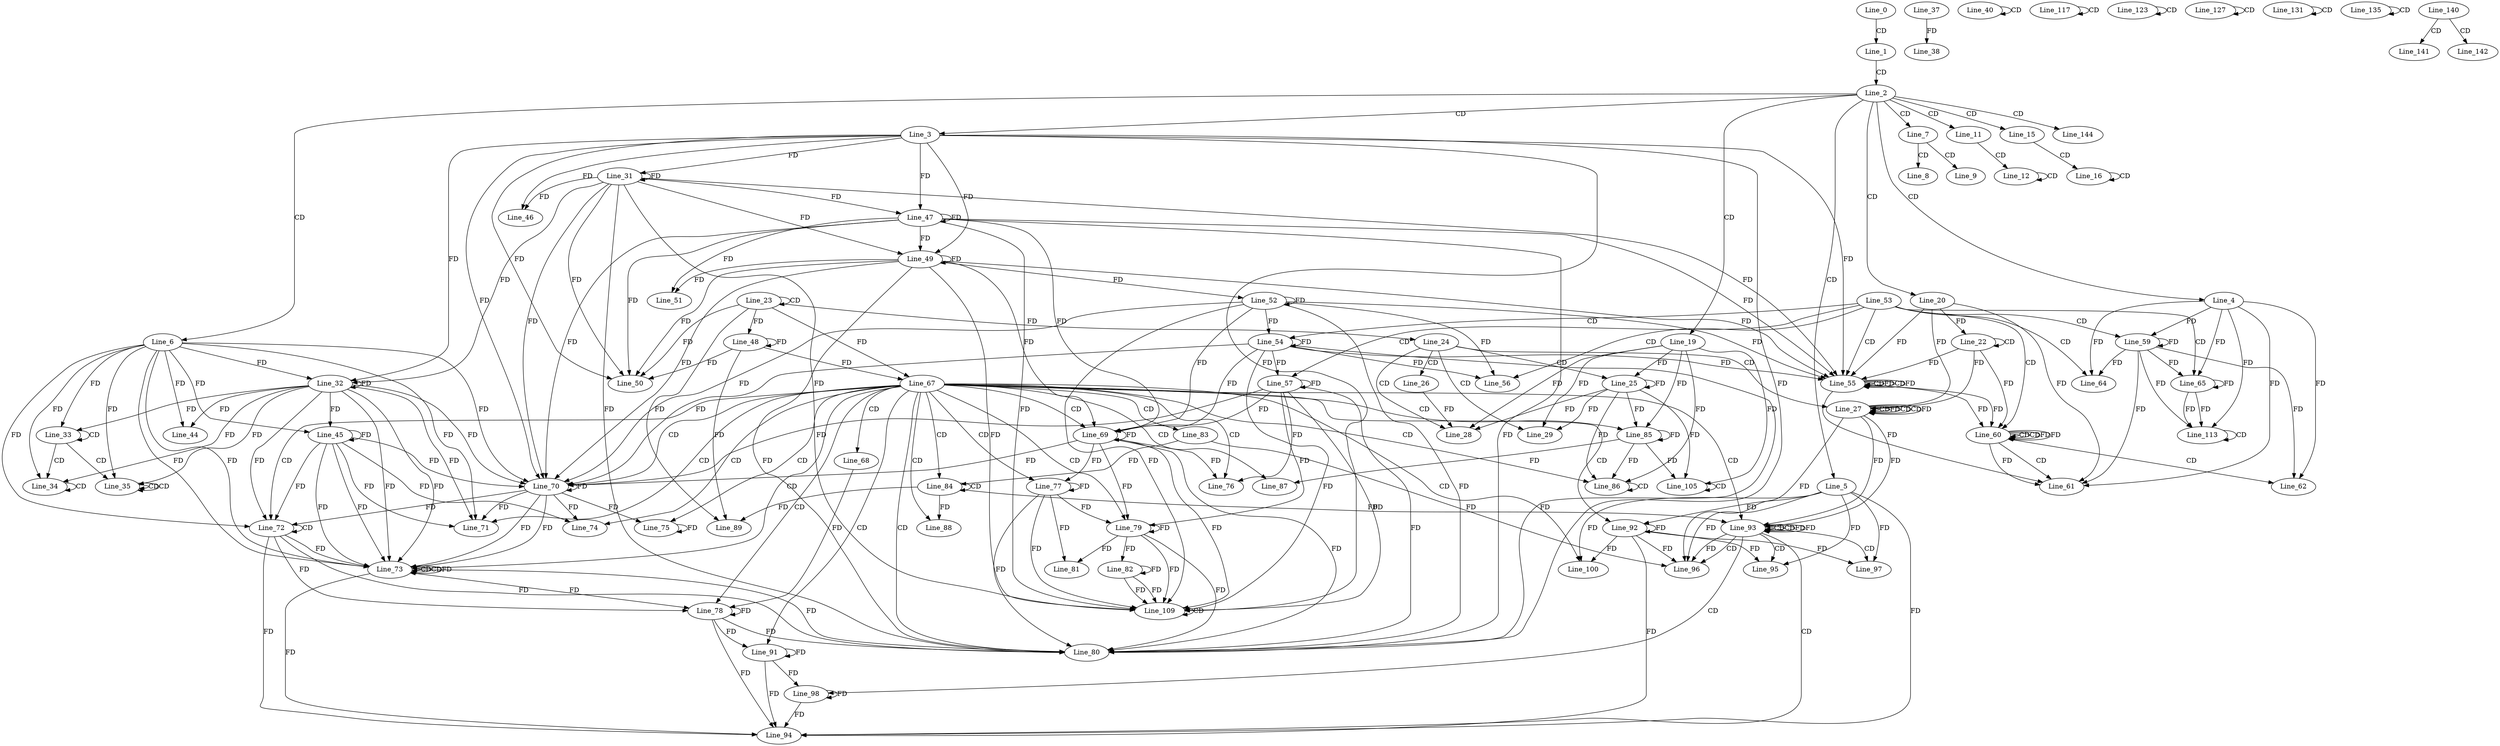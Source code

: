 digraph G {
  Line_0;
  Line_1;
  Line_2;
  Line_3;
  Line_4;
  Line_5;
  Line_6;
  Line_7;
  Line_8;
  Line_9;
  Line_11;
  Line_12;
  Line_12;
  Line_15;
  Line_16;
  Line_16;
  Line_19;
  Line_20;
  Line_22;
  Line_22;
  Line_23;
  Line_23;
  Line_24;
  Line_24;
  Line_25;
  Line_26;
  Line_27;
  Line_27;
  Line_27;
  Line_27;
  Line_27;
  Line_28;
  Line_29;
  Line_31;
  Line_31;
  Line_32;
  Line_32;
  Line_33;
  Line_33;
  Line_34;
  Line_34;
  Line_35;
  Line_35;
  Line_35;
  Line_37;
  Line_38;
  Line_40;
  Line_40;
  Line_44;
  Line_45;
  Line_46;
  Line_47;
  Line_48;
  Line_48;
  Line_49;
  Line_49;
  Line_50;
  Line_50;
  Line_51;
  Line_52;
  Line_53;
  Line_54;
  Line_54;
  Line_55;
  Line_55;
  Line_55;
  Line_55;
  Line_55;
  Line_56;
  Line_57;
  Line_59;
  Line_59;
  Line_60;
  Line_60;
  Line_60;
  Line_61;
  Line_61;
  Line_62;
  Line_64;
  Line_65;
  Line_67;
  Line_67;
  Line_68;
  Line_69;
  Line_69;
  Line_70;
  Line_70;
  Line_71;
  Line_72;
  Line_72;
  Line_73;
  Line_73;
  Line_73;
  Line_74;
  Line_75;
  Line_76;
  Line_77;
  Line_78;
  Line_78;
  Line_79;
  Line_79;
  Line_80;
  Line_80;
  Line_81;
  Line_82;
  Line_83;
  Line_84;
  Line_84;
  Line_85;
  Line_86;
  Line_86;
  Line_87;
  Line_88;
  Line_89;
  Line_89;
  Line_91;
  Line_92;
  Line_92;
  Line_93;
  Line_93;
  Line_93;
  Line_94;
  Line_95;
  Line_96;
  Line_96;
  Line_97;
  Line_98;
  Line_98;
  Line_100;
  Line_105;
  Line_105;
  Line_109;
  Line_109;
  Line_113;
  Line_113;
  Line_117;
  Line_117;
  Line_123;
  Line_123;
  Line_127;
  Line_127;
  Line_131;
  Line_131;
  Line_135;
  Line_135;
  Line_140;
  Line_141;
  Line_142;
  Line_144;
  Line_0 -> Line_1 [ label="CD" ];
  Line_1 -> Line_2 [ label="CD" ];
  Line_2 -> Line_3 [ label="CD" ];
  Line_2 -> Line_4 [ label="CD" ];
  Line_2 -> Line_5 [ label="CD" ];
  Line_2 -> Line_6 [ label="CD" ];
  Line_2 -> Line_7 [ label="CD" ];
  Line_7 -> Line_8 [ label="CD" ];
  Line_7 -> Line_9 [ label="CD" ];
  Line_2 -> Line_11 [ label="CD" ];
  Line_11 -> Line_12 [ label="CD" ];
  Line_12 -> Line_12 [ label="CD" ];
  Line_2 -> Line_15 [ label="CD" ];
  Line_15 -> Line_16 [ label="CD" ];
  Line_16 -> Line_16 [ label="CD" ];
  Line_2 -> Line_19 [ label="CD" ];
  Line_2 -> Line_20 [ label="CD" ];
  Line_22 -> Line_22 [ label="CD" ];
  Line_20 -> Line_22 [ label="FD" ];
  Line_23 -> Line_23 [ label="CD" ];
  Line_23 -> Line_24 [ label="FD" ];
  Line_24 -> Line_25 [ label="CD" ];
  Line_19 -> Line_25 [ label="FD" ];
  Line_25 -> Line_25 [ label="FD" ];
  Line_24 -> Line_26 [ label="CD" ];
  Line_24 -> Line_27 [ label="CD" ];
  Line_27 -> Line_27 [ label="CD" ];
  Line_22 -> Line_27 [ label="FD" ];
  Line_27 -> Line_27 [ label="FD" ];
  Line_27 -> Line_27 [ label="CD" ];
  Line_27 -> Line_27 [ label="CD" ];
  Line_20 -> Line_27 [ label="FD" ];
  Line_27 -> Line_27 [ label="FD" ];
  Line_24 -> Line_28 [ label="CD" ];
  Line_19 -> Line_28 [ label="FD" ];
  Line_25 -> Line_28 [ label="FD" ];
  Line_26 -> Line_28 [ label="FD" ];
  Line_24 -> Line_29 [ label="CD" ];
  Line_19 -> Line_29 [ label="FD" ];
  Line_25 -> Line_29 [ label="FD" ];
  Line_3 -> Line_31 [ label="FD" ];
  Line_31 -> Line_31 [ label="FD" ];
  Line_6 -> Line_32 [ label="FD" ];
  Line_32 -> Line_32 [ label="FD" ];
  Line_3 -> Line_32 [ label="FD" ];
  Line_31 -> Line_32 [ label="FD" ];
  Line_33 -> Line_33 [ label="CD" ];
  Line_6 -> Line_33 [ label="FD" ];
  Line_32 -> Line_33 [ label="FD" ];
  Line_33 -> Line_34 [ label="CD" ];
  Line_34 -> Line_34 [ label="CD" ];
  Line_6 -> Line_34 [ label="FD" ];
  Line_32 -> Line_34 [ label="FD" ];
  Line_33 -> Line_35 [ label="CD" ];
  Line_35 -> Line_35 [ label="CD" ];
  Line_35 -> Line_35 [ label="CD" ];
  Line_6 -> Line_35 [ label="FD" ];
  Line_32 -> Line_35 [ label="FD" ];
  Line_37 -> Line_38 [ label="FD" ];
  Line_40 -> Line_40 [ label="CD" ];
  Line_6 -> Line_44 [ label="FD" ];
  Line_32 -> Line_44 [ label="FD" ];
  Line_6 -> Line_45 [ label="FD" ];
  Line_32 -> Line_45 [ label="FD" ];
  Line_45 -> Line_45 [ label="FD" ];
  Line_3 -> Line_46 [ label="FD" ];
  Line_31 -> Line_46 [ label="FD" ];
  Line_3 -> Line_47 [ label="FD" ];
  Line_31 -> Line_47 [ label="FD" ];
  Line_47 -> Line_47 [ label="FD" ];
  Line_23 -> Line_48 [ label="FD" ];
  Line_48 -> Line_48 [ label="FD" ];
  Line_3 -> Line_49 [ label="FD" ];
  Line_31 -> Line_49 [ label="FD" ];
  Line_47 -> Line_49 [ label="FD" ];
  Line_49 -> Line_49 [ label="FD" ];
  Line_3 -> Line_50 [ label="FD" ];
  Line_31 -> Line_50 [ label="FD" ];
  Line_47 -> Line_50 [ label="FD" ];
  Line_49 -> Line_50 [ label="FD" ];
  Line_23 -> Line_50 [ label="FD" ];
  Line_48 -> Line_50 [ label="FD" ];
  Line_47 -> Line_51 [ label="FD" ];
  Line_49 -> Line_51 [ label="FD" ];
  Line_49 -> Line_52 [ label="FD" ];
  Line_52 -> Line_52 [ label="FD" ];
  Line_53 -> Line_54 [ label="CD" ];
  Line_52 -> Line_54 [ label="FD" ];
  Line_54 -> Line_54 [ label="FD" ];
  Line_53 -> Line_55 [ label="CD" ];
  Line_55 -> Line_55 [ label="CD" ];
  Line_22 -> Line_55 [ label="FD" ];
  Line_55 -> Line_55 [ label="FD" ];
  Line_55 -> Line_55 [ label="CD" ];
  Line_3 -> Line_55 [ label="FD" ];
  Line_31 -> Line_55 [ label="FD" ];
  Line_47 -> Line_55 [ label="FD" ];
  Line_49 -> Line_55 [ label="FD" ];
  Line_52 -> Line_55 [ label="FD" ];
  Line_54 -> Line_55 [ label="FD" ];
  Line_20 -> Line_55 [ label="FD" ];
  Line_55 -> Line_55 [ label="FD" ];
  Line_53 -> Line_56 [ label="CD" ];
  Line_52 -> Line_56 [ label="FD" ];
  Line_54 -> Line_56 [ label="FD" ];
  Line_53 -> Line_57 [ label="CD" ];
  Line_54 -> Line_57 [ label="FD" ];
  Line_57 -> Line_57 [ label="FD" ];
  Line_53 -> Line_59 [ label="CD" ];
  Line_4 -> Line_59 [ label="FD" ];
  Line_59 -> Line_59 [ label="FD" ];
  Line_53 -> Line_60 [ label="CD" ];
  Line_60 -> Line_60 [ label="CD" ];
  Line_55 -> Line_60 [ label="FD" ];
  Line_22 -> Line_60 [ label="FD" ];
  Line_60 -> Line_60 [ label="CD" ];
  Line_60 -> Line_60 [ label="FD" ];
  Line_55 -> Line_60 [ label="FD" ];
  Line_60 -> Line_61 [ label="CD" ];
  Line_4 -> Line_61 [ label="FD" ];
  Line_59 -> Line_61 [ label="FD" ];
  Line_20 -> Line_61 [ label="FD" ];
  Line_60 -> Line_61 [ label="FD" ];
  Line_55 -> Line_61 [ label="FD" ];
  Line_60 -> Line_62 [ label="CD" ];
  Line_4 -> Line_62 [ label="FD" ];
  Line_59 -> Line_62 [ label="FD" ];
  Line_53 -> Line_64 [ label="CD" ];
  Line_4 -> Line_64 [ label="FD" ];
  Line_59 -> Line_64 [ label="FD" ];
  Line_53 -> Line_65 [ label="CD" ];
  Line_4 -> Line_65 [ label="FD" ];
  Line_59 -> Line_65 [ label="FD" ];
  Line_65 -> Line_65 [ label="FD" ];
  Line_23 -> Line_67 [ label="FD" ];
  Line_48 -> Line_67 [ label="FD" ];
  Line_67 -> Line_68 [ label="CD" ];
  Line_67 -> Line_69 [ label="CD" ];
  Line_47 -> Line_69 [ label="FD" ];
  Line_49 -> Line_69 [ label="FD" ];
  Line_52 -> Line_69 [ label="FD" ];
  Line_54 -> Line_69 [ label="FD" ];
  Line_57 -> Line_69 [ label="FD" ];
  Line_69 -> Line_69 [ label="FD" ];
  Line_67 -> Line_70 [ label="CD" ];
  Line_6 -> Line_70 [ label="FD" ];
  Line_32 -> Line_70 [ label="FD" ];
  Line_45 -> Line_70 [ label="FD" ];
  Line_70 -> Line_70 [ label="FD" ];
  Line_3 -> Line_70 [ label="FD" ];
  Line_31 -> Line_70 [ label="FD" ];
  Line_47 -> Line_70 [ label="FD" ];
  Line_49 -> Line_70 [ label="FD" ];
  Line_52 -> Line_70 [ label="FD" ];
  Line_54 -> Line_70 [ label="FD" ];
  Line_57 -> Line_70 [ label="FD" ];
  Line_69 -> Line_70 [ label="FD" ];
  Line_67 -> Line_71 [ label="CD" ];
  Line_6 -> Line_71 [ label="FD" ];
  Line_32 -> Line_71 [ label="FD" ];
  Line_45 -> Line_71 [ label="FD" ];
  Line_70 -> Line_71 [ label="FD" ];
  Line_67 -> Line_72 [ label="CD" ];
  Line_72 -> Line_72 [ label="CD" ];
  Line_6 -> Line_72 [ label="FD" ];
  Line_32 -> Line_72 [ label="FD" ];
  Line_45 -> Line_72 [ label="FD" ];
  Line_70 -> Line_72 [ label="FD" ];
  Line_67 -> Line_73 [ label="CD" ];
  Line_6 -> Line_73 [ label="FD" ];
  Line_32 -> Line_73 [ label="FD" ];
  Line_45 -> Line_73 [ label="FD" ];
  Line_70 -> Line_73 [ label="FD" ];
  Line_73 -> Line_73 [ label="CD" ];
  Line_6 -> Line_73 [ label="FD" ];
  Line_32 -> Line_73 [ label="FD" ];
  Line_45 -> Line_73 [ label="FD" ];
  Line_70 -> Line_73 [ label="FD" ];
  Line_73 -> Line_73 [ label="CD" ];
  Line_72 -> Line_73 [ label="FD" ];
  Line_73 -> Line_73 [ label="FD" ];
  Line_67 -> Line_74 [ label="CD" ];
  Line_45 -> Line_74 [ label="FD" ];
  Line_70 -> Line_74 [ label="FD" ];
  Line_67 -> Line_75 [ label="CD" ];
  Line_70 -> Line_75 [ label="FD" ];
  Line_75 -> Line_75 [ label="FD" ];
  Line_67 -> Line_76 [ label="CD" ];
  Line_57 -> Line_76 [ label="FD" ];
  Line_69 -> Line_76 [ label="FD" ];
  Line_67 -> Line_77 [ label="CD" ];
  Line_69 -> Line_77 [ label="FD" ];
  Line_77 -> Line_77 [ label="FD" ];
  Line_67 -> Line_78 [ label="CD" ];
  Line_72 -> Line_78 [ label="FD" ];
  Line_73 -> Line_78 [ label="FD" ];
  Line_78 -> Line_78 [ label="FD" ];
  Line_68 -> Line_78 [ label="FD" ];
  Line_67 -> Line_79 [ label="CD" ];
  Line_57 -> Line_79 [ label="FD" ];
  Line_69 -> Line_79 [ label="FD" ];
  Line_77 -> Line_79 [ label="FD" ];
  Line_79 -> Line_79 [ label="FD" ];
  Line_67 -> Line_80 [ label="CD" ];
  Line_3 -> Line_80 [ label="FD" ];
  Line_31 -> Line_80 [ label="FD" ];
  Line_47 -> Line_80 [ label="FD" ];
  Line_49 -> Line_80 [ label="FD" ];
  Line_52 -> Line_80 [ label="FD" ];
  Line_54 -> Line_80 [ label="FD" ];
  Line_57 -> Line_80 [ label="FD" ];
  Line_69 -> Line_80 [ label="FD" ];
  Line_77 -> Line_80 [ label="FD" ];
  Line_79 -> Line_80 [ label="FD" ];
  Line_72 -> Line_80 [ label="FD" ];
  Line_73 -> Line_80 [ label="FD" ];
  Line_78 -> Line_80 [ label="FD" ];
  Line_77 -> Line_81 [ label="FD" ];
  Line_79 -> Line_81 [ label="FD" ];
  Line_79 -> Line_82 [ label="FD" ];
  Line_82 -> Line_82 [ label="FD" ];
  Line_67 -> Line_83 [ label="CD" ];
  Line_67 -> Line_84 [ label="CD" ];
  Line_84 -> Line_84 [ label="CD" ];
  Line_83 -> Line_84 [ label="FD" ];
  Line_67 -> Line_85 [ label="CD" ];
  Line_19 -> Line_85 [ label="FD" ];
  Line_25 -> Line_85 [ label="FD" ];
  Line_85 -> Line_85 [ label="FD" ];
  Line_67 -> Line_86 [ label="CD" ];
  Line_86 -> Line_86 [ label="CD" ];
  Line_19 -> Line_86 [ label="FD" ];
  Line_25 -> Line_86 [ label="FD" ];
  Line_85 -> Line_86 [ label="FD" ];
  Line_67 -> Line_87 [ label="CD" ];
  Line_85 -> Line_87 [ label="FD" ];
  Line_67 -> Line_88 [ label="CD" ];
  Line_84 -> Line_88 [ label="FD" ];
  Line_23 -> Line_89 [ label="FD" ];
  Line_48 -> Line_89 [ label="FD" ];
  Line_84 -> Line_89 [ label="FD" ];
  Line_67 -> Line_91 [ label="CD" ];
  Line_78 -> Line_91 [ label="FD" ];
  Line_91 -> Line_91 [ label="FD" ];
  Line_67 -> Line_92 [ label="CD" ];
  Line_5 -> Line_92 [ label="FD" ];
  Line_92 -> Line_92 [ label="FD" ];
  Line_67 -> Line_93 [ label="CD" ];
  Line_93 -> Line_93 [ label="CD" ];
  Line_27 -> Line_93 [ label="FD" ];
  Line_84 -> Line_93 [ label="FD" ];
  Line_93 -> Line_93 [ label="CD" ];
  Line_93 -> Line_93 [ label="FD" ];
  Line_27 -> Line_93 [ label="FD" ];
  Line_93 -> Line_94 [ label="CD" ];
  Line_5 -> Line_94 [ label="FD" ];
  Line_92 -> Line_94 [ label="FD" ];
  Line_72 -> Line_94 [ label="FD" ];
  Line_73 -> Line_94 [ label="FD" ];
  Line_78 -> Line_94 [ label="FD" ];
  Line_91 -> Line_94 [ label="FD" ];
  Line_93 -> Line_95 [ label="CD" ];
  Line_5 -> Line_95 [ label="FD" ];
  Line_92 -> Line_95 [ label="FD" ];
  Line_93 -> Line_96 [ label="CD" ];
  Line_5 -> Line_96 [ label="FD" ];
  Line_92 -> Line_96 [ label="FD" ];
  Line_83 -> Line_96 [ label="FD" ];
  Line_93 -> Line_96 [ label="FD" ];
  Line_27 -> Line_96 [ label="FD" ];
  Line_93 -> Line_97 [ label="CD" ];
  Line_5 -> Line_97 [ label="FD" ];
  Line_92 -> Line_97 [ label="FD" ];
  Line_93 -> Line_98 [ label="CD" ];
  Line_98 -> Line_98 [ label="FD" ];
  Line_91 -> Line_98 [ label="FD" ];
  Line_67 -> Line_100 [ label="CD" ];
  Line_5 -> Line_100 [ label="FD" ];
  Line_92 -> Line_100 [ label="FD" ];
  Line_19 -> Line_105 [ label="FD" ];
  Line_25 -> Line_105 [ label="FD" ];
  Line_85 -> Line_105 [ label="FD" ];
  Line_105 -> Line_105 [ label="CD" ];
  Line_3 -> Line_109 [ label="FD" ];
  Line_31 -> Line_109 [ label="FD" ];
  Line_47 -> Line_109 [ label="FD" ];
  Line_49 -> Line_109 [ label="FD" ];
  Line_52 -> Line_109 [ label="FD" ];
  Line_54 -> Line_109 [ label="FD" ];
  Line_57 -> Line_109 [ label="FD" ];
  Line_69 -> Line_109 [ label="FD" ];
  Line_77 -> Line_109 [ label="FD" ];
  Line_79 -> Line_109 [ label="FD" ];
  Line_82 -> Line_109 [ label="FD" ];
  Line_109 -> Line_109 [ label="CD" ];
  Line_82 -> Line_109 [ label="FD" ];
  Line_4 -> Line_113 [ label="FD" ];
  Line_59 -> Line_113 [ label="FD" ];
  Line_65 -> Line_113 [ label="FD" ];
  Line_113 -> Line_113 [ label="CD" ];
  Line_65 -> Line_113 [ label="FD" ];
  Line_117 -> Line_117 [ label="CD" ];
  Line_123 -> Line_123 [ label="CD" ];
  Line_127 -> Line_127 [ label="CD" ];
  Line_131 -> Line_131 [ label="CD" ];
  Line_135 -> Line_135 [ label="CD" ];
  Line_140 -> Line_141 [ label="CD" ];
  Line_140 -> Line_142 [ label="CD" ];
  Line_2 -> Line_144 [ label="CD" ];
  Line_60 -> Line_60 [ label="FD" ];
  Line_93 -> Line_93 [ label="FD" ];
  Line_98 -> Line_94 [ label="FD" ];
}
